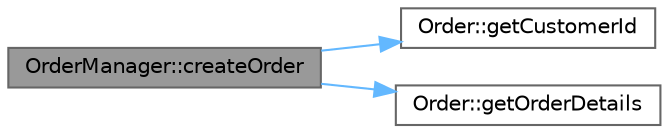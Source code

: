 digraph "OrderManager::createOrder"
{
 // LATEX_PDF_SIZE
  bgcolor="transparent";
  edge [fontname=Helvetica,fontsize=10,labelfontname=Helvetica,labelfontsize=10];
  node [fontname=Helvetica,fontsize=10,shape=box,height=0.2,width=0.4];
  rankdir="LR";
  Node1 [id="Node000001",label="OrderManager::createOrder",height=0.2,width=0.4,color="gray40", fillcolor="grey60", style="filled", fontcolor="black",tooltip="Tạo một đơn hàng mới và lưu vào cơ sở dữ liệu."];
  Node1 -> Node2 [id="edge1_Node000001_Node000002",color="steelblue1",style="solid",tooltip=" "];
  Node2 [id="Node000002",label="Order::getCustomerId",height=0.2,width=0.4,color="grey40", fillcolor="white", style="filled",URL="$class_order.html#aa9bd4e95d7c5b0c5228df91790a97647",tooltip="Lấy mã khách hàng."];
  Node1 -> Node3 [id="edge2_Node000001_Node000003",color="steelblue1",style="solid",tooltip=" "];
  Node3 [id="Node000003",label="Order::getOrderDetails",height=0.2,width=0.4,color="grey40", fillcolor="white", style="filled",URL="$class_order.html#a20886fa81e96972d80f6ffe209ee4f1f",tooltip="Lấy danh sách chi tiết đơn hàng."];
}
